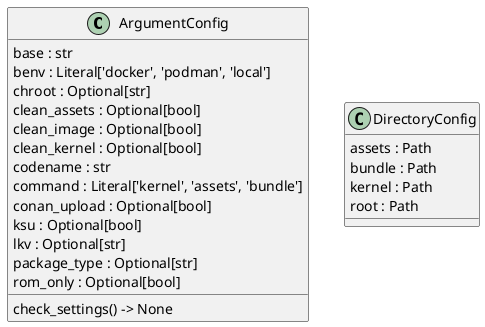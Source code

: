 @startuml classes
set namespaceSeparator none
class "ArgumentConfig" as configs.argument.ArgumentConfig {
  base : str
  benv : Literal['docker', 'podman', 'local']
  chroot : Optional[str]
  clean_assets : Optional[bool]
  clean_image : Optional[bool]
  clean_kernel : Optional[bool]
  codename : str
  command : Literal['kernel', 'assets', 'bundle']
  conan_upload : Optional[bool]
  ksu : Optional[bool]
  lkv : Optional[str]
  package_type : Optional[str]
  rom_only : Optional[bool]
  check_settings() -> None
}
class "DirectoryConfig" as configs.directory.DirectoryConfig {
  assets : Path
  bundle : Path
  kernel : Path
  root : Path
}
@enduml
